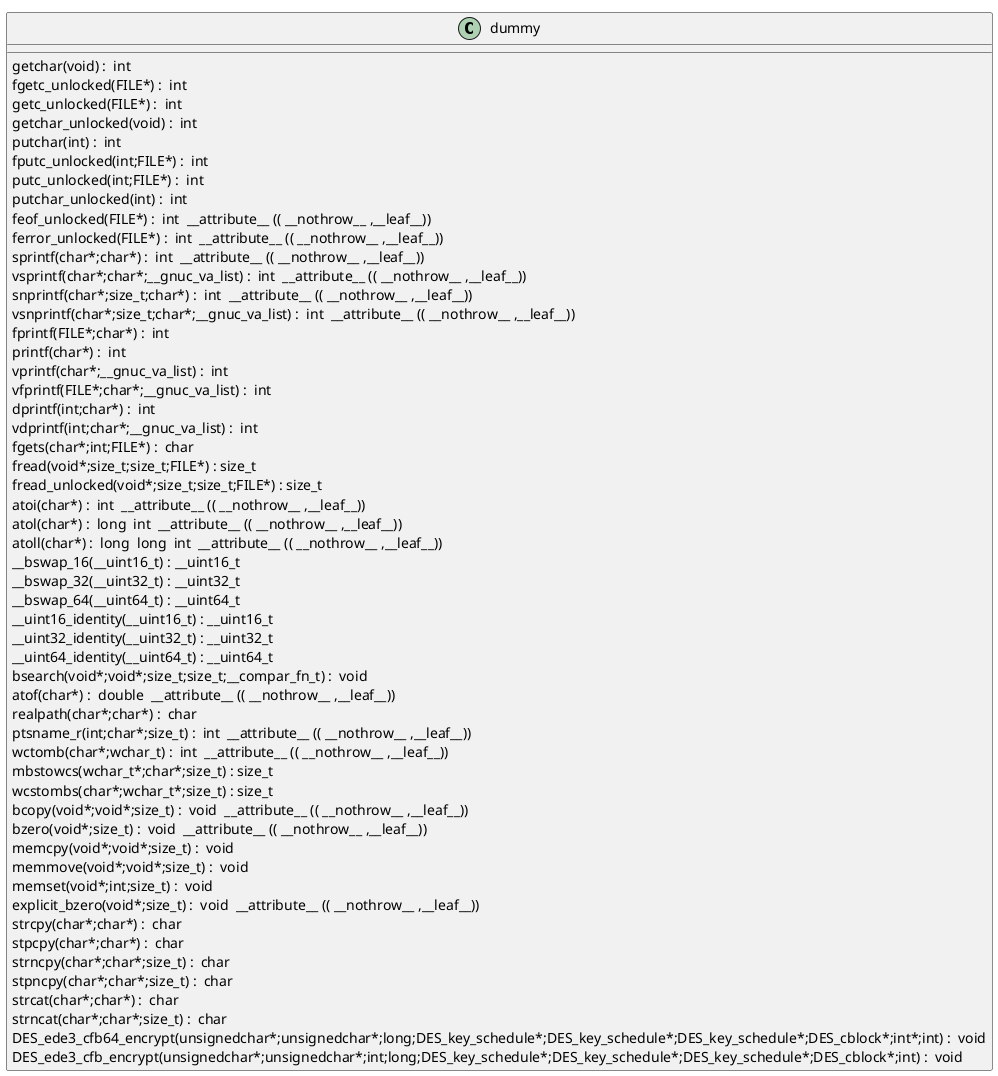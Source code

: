 @startuml
!pragma layout smetana
class dummy {
getchar(void) :  int  [[[./../../.././qc/crypto/des/cfb64ede.c.html#903]]]
fgetc_unlocked(FILE*) :  int  [[[./../../.././qc/crypto/des/cfb64ede.c.html#912]]]
getc_unlocked(FILE*) :  int  [[[./../../.././qc/crypto/des/cfb64ede.c.html#922]]]
getchar_unlocked(void) :  int  [[[./../../.././qc/crypto/des/cfb64ede.c.html#929]]]
putchar(int) :  int  [[[./../../.././qc/crypto/des/cfb64ede.c.html#938]]]
fputc_unlocked(int;FILE*) :  int  [[[./../../.././qc/crypto/des/cfb64ede.c.html#947]]]
putc_unlocked(int;FILE*) :  int  [[[./../../.././qc/crypto/des/cfb64ede.c.html#957]]]
putchar_unlocked(int) :  int  [[[./../../.././qc/crypto/des/cfb64ede.c.html#964]]]
feof_unlocked(FILE*) :  int  __attribute__ (( __nothrow__ ,__leaf__)) [[[./../../.././qc/crypto/des/cfb64ede.c.html#970]]]
ferror_unlocked(FILE*) :  int  __attribute__ (( __nothrow__ ,__leaf__)) [[[./../../.././qc/crypto/des/cfb64ede.c.html#977]]]
sprintf(char*;char*) :  int  __attribute__ (( __nothrow__ ,__leaf__)) [[[./../../.././qc/crypto/des/cfb64ede.c.html#996]]]
vsprintf(char*;char*;__gnuc_va_list) :  int  __attribute__ (( __nothrow__ ,__leaf__)) [[[./../../.././qc/crypto/des/cfb64ede.c.html#1009]]]
snprintf(char*;size_t;char*) :  int  __attribute__ (( __nothrow__ ,__leaf__)) [[[./../../.././qc/crypto/des/cfb64ede.c.html#1028]]]
vsnprintf(char*;size_t;char*;__gnuc_va_list) :  int  __attribute__ (( __nothrow__ ,__leaf__)) [[[./../../.././qc/crypto/des/cfb64ede.c.html#1042]]]
fprintf(FILE*;char*) :  int  [[[./../../.././qc/crypto/des/cfb64ede.c.html#1063]]]
printf(char*) :  int  [[[./../../.././qc/crypto/des/cfb64ede.c.html#1070]]]
vprintf(char*;__gnuc_va_list) :  int  [[[./../../.././qc/crypto/des/cfb64ede.c.html#1082]]]
vfprintf(FILE*;char*;__gnuc_va_list) :  int  [[[./../../.././qc/crypto/des/cfb64ede.c.html#1092]]]
dprintf(int;char*) :  int  [[[./../../.././qc/crypto/des/cfb64ede.c.html#1107]]]
vdprintf(int;char*;__gnuc_va_list) :  int  [[[./../../.././qc/crypto/des/cfb64ede.c.html#1118]]]
fgets(char*;int;FILE*) :  char  [[[./../../.././qc/crypto/des/cfb64ede.c.html#1137]]]
fread(void*;size_t;size_t;FILE*) : size_t [[[./../../.././qc/crypto/des/cfb64ede.c.html#1163]]]
fread_unlocked(void*;size_t;size_t;FILE*) : size_t [[[./../../.././qc/crypto/des/cfb64ede.c.html#1190]]]
atoi(char*) :  int  __attribute__ (( __nothrow__ ,__leaf__)) [[[./../../.././qc/crypto/des/cfb64ede.c.html#1350]]]
atol(char*) :  long  int  __attribute__ (( __nothrow__ ,__leaf__)) [[[./../../.././qc/crypto/des/cfb64ede.c.html#1355]]]
atoll(char*) :  long  long  int  __attribute__ (( __nothrow__ ,__leaf__)) [[[./../../.././qc/crypto/des/cfb64ede.c.html#1362]]]
__bswap_16(__uint16_t) : __uint16_t [[[./../../.././qc/crypto/des/cfb64ede.c.html#1509]]]
__bswap_32(__uint32_t) : __uint32_t [[[./../../.././qc/crypto/des/cfb64ede.c.html#1524]]]
__bswap_64(__uint64_t) : __uint64_t [[[./../../.././qc/crypto/des/cfb64ede.c.html#1534]]]
__uint16_identity(__uint16_t) : __uint16_t [[[./../../.././qc/crypto/des/cfb64ede.c.html#1546]]]
__uint32_identity(__uint32_t) : __uint32_t [[[./../../.././qc/crypto/des/cfb64ede.c.html#1552]]]
__uint64_identity(__uint64_t) : __uint64_t [[[./../../.././qc/crypto/des/cfb64ede.c.html#1558]]]
bsearch(void*;void*;size_t;size_t;__compar_fn_t) :  void  [[[./../../.././qc/crypto/des/cfb64ede.c.html#2226]]]
atof(char*) :  double  __attribute__ (( __nothrow__ ,__leaf__)) [[[./../../.././qc/crypto/des/cfb64ede.c.html#1]]]
realpath(char*;char*) :  char  [[[./../../.././qc/crypto/des/cfb64ede.c.html#1]]]
ptsname_r(int;char*;size_t) :  int  __attribute__ (( __nothrow__ ,__leaf__)) [[[./../../.././qc/crypto/des/cfb64ede.c.html#1]]]
wctomb(char*;wchar_t) :  int  __attribute__ (( __nothrow__ ,__leaf__)) [[[./../../.././qc/crypto/des/cfb64ede.c.html#1]]]
mbstowcs(wchar_t*;char*;size_t) : size_t [[[./../../.././qc/crypto/des/cfb64ede.c.html#1]]]
wcstombs(char*;wchar_t*;size_t) : size_t [[[./../../.././qc/crypto/des/cfb64ede.c.html#1]]]
bcopy(void*;void*;size_t) :  void  __attribute__ (( __nothrow__ ,__leaf__)) [[[./../../.././qc/crypto/des/cfb64ede.c.html#1]]]
bzero(void*;size_t) :  void  __attribute__ (( __nothrow__ ,__leaf__)) [[[./../../.././qc/crypto/des/cfb64ede.c.html#1]]]
memcpy(void*;void*;size_t) :  void  [[[./../../.././qc/crypto/des/cfb64ede.c.html#1]]]
memmove(void*;void*;size_t) :  void  [[[./../../.././qc/crypto/des/cfb64ede.c.html#1]]]
memset(void*;int;size_t) :  void  [[[./../../.././qc/crypto/des/cfb64ede.c.html#1]]]
explicit_bzero(void*;size_t) :  void  __attribute__ (( __nothrow__ ,__leaf__)) [[[./../../.././qc/crypto/des/cfb64ede.c.html#1]]]
strcpy(char*;char*) :  char  [[[./../../.././qc/crypto/des/cfb64ede.c.html#1]]]
stpcpy(char*;char*) :  char  [[[./../../.././qc/crypto/des/cfb64ede.c.html#1]]]
strncpy(char*;char*;size_t) :  char  [[[./../../.././qc/crypto/des/cfb64ede.c.html#1]]]
stpncpy(char*;char*;size_t) :  char  [[[./../../.././qc/crypto/des/cfb64ede.c.html#1]]]
strcat(char*;char*) :  char  [[[./../../.././qc/crypto/des/cfb64ede.c.html#1]]]
strncat(char*;char*;size_t) :  char  [[[./../../.././qc/crypto/des/cfb64ede.c.html#1]]]
DES_ede3_cfb64_encrypt(unsignedchar*;unsignedchar*;long;DES_key_schedule*;DES_key_schedule*;DES_key_schedule*;DES_cblock*;int*;int) :  void  [[[./../../.././qc/crypto/des/cfb64ede.c.html#1]]]
DES_ede3_cfb_encrypt(unsignedchar*;unsignedchar*;int;long;DES_key_schedule*;DES_key_schedule*;DES_key_schedule*;DES_cblock*;int) :  void  [[[./../../.././qc/crypto/des/cfb64ede.c.html#1]]]
} 
@enduml
